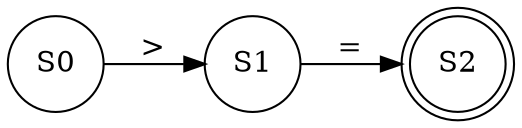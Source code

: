 digraph finite_state_machine {
	rankdir=LR;
node [shape = doublecircle]; S2;
node [shape = circle];
S0->S1 [label = ">"]; 
S1-> S2 [label= "="]
}